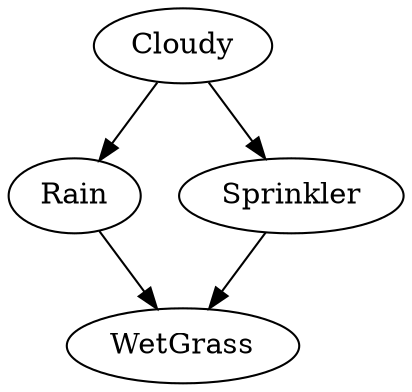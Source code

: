 strict digraph G {
Rain;
Cloudy;
Sprinkler;
WetGrass;
Rain -> WetGrass;
Cloudy -> Rain;
Cloudy -> Sprinkler;
Sprinkler -> WetGrass;
}
